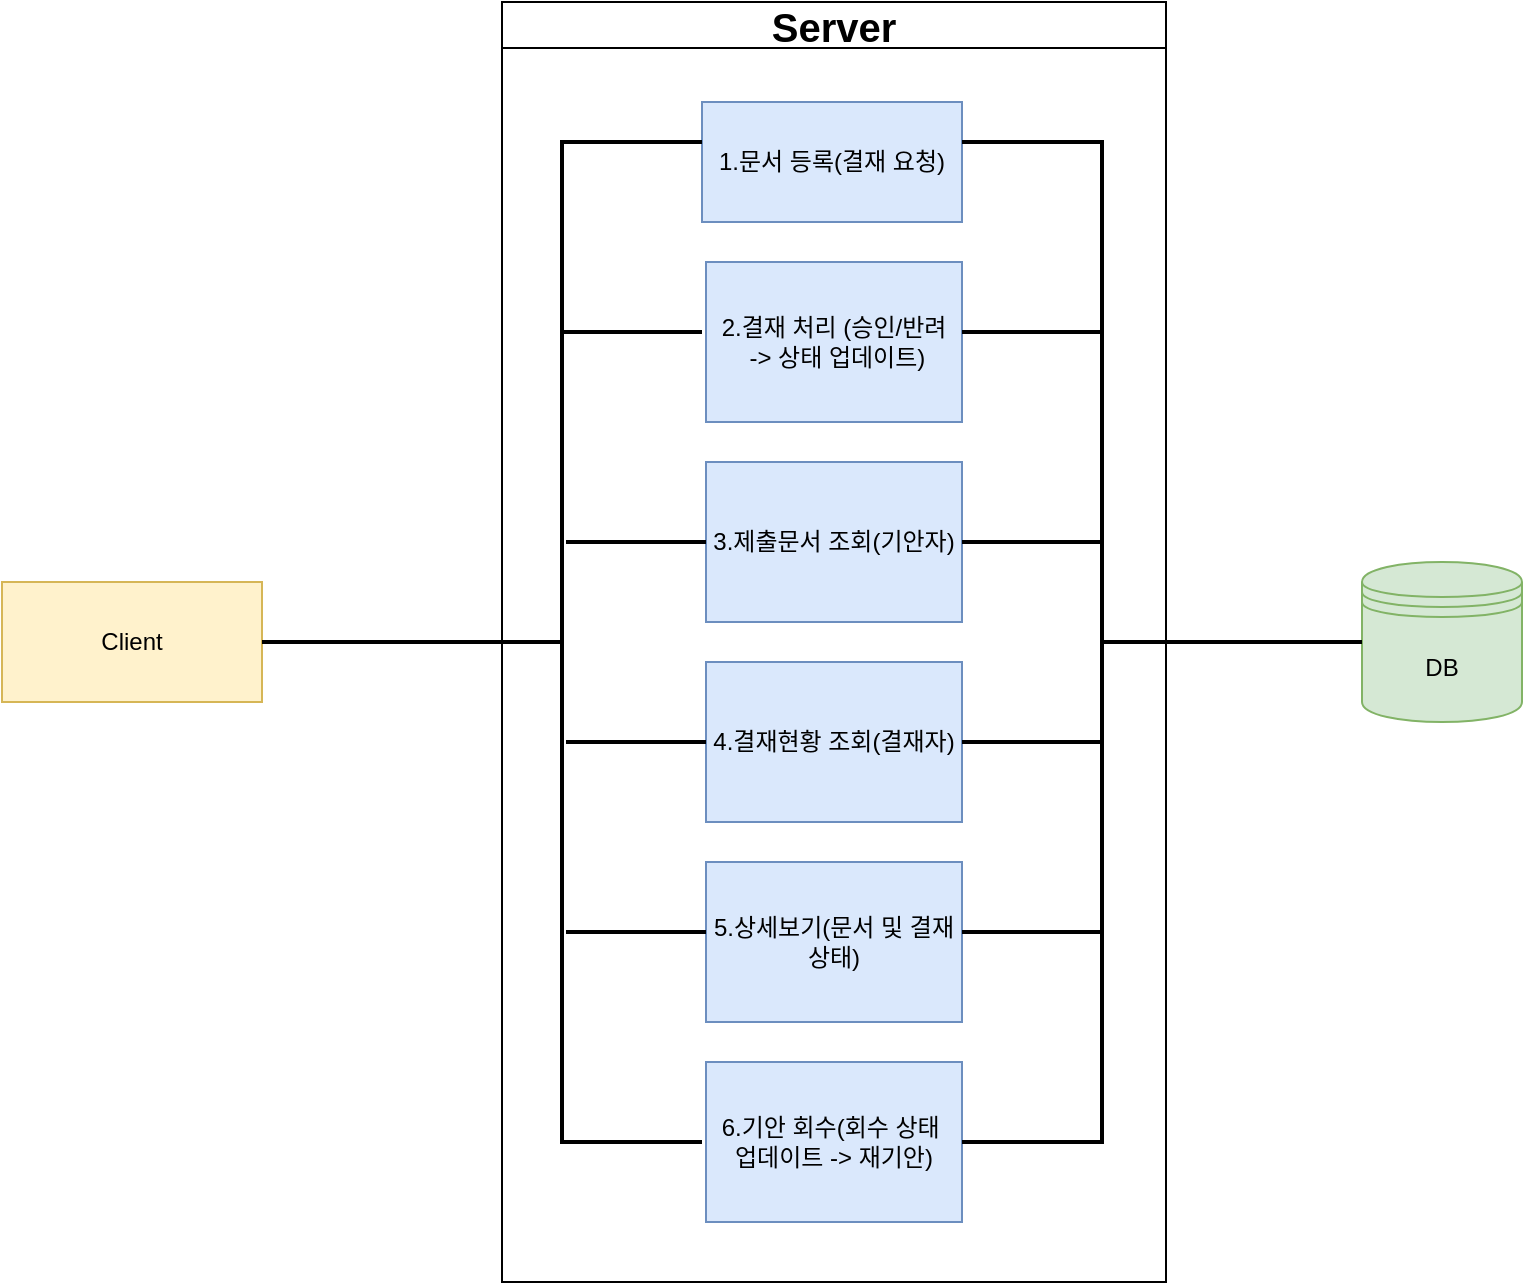 <mxfile version="26.2.14" pages="2">
  <diagram name="페이지-1" id="lal4Vt5fozXLqHP4HIll">
    <mxGraphModel dx="1426" dy="1920" grid="1" gridSize="10" guides="1" tooltips="1" connect="1" arrows="1" fold="1" page="1" pageScale="1" pageWidth="827" pageHeight="1169" math="0" shadow="0">
      <root>
        <mxCell id="0" />
        <mxCell id="1" parent="0" />
        <mxCell id="hOHUTFET84yPkDiCCkdD-1" value="&lt;font style=&quot;font-size: 20px;&quot;&gt;Server&lt;/font&gt;" style="swimlane;whiteSpace=wrap;html=1;" parent="1" vertex="1">
          <mxGeometry x="270" y="-110" width="332" height="640" as="geometry">
            <mxRectangle x="310" y="140" width="140" height="30" as="alternateBounds" />
          </mxGeometry>
        </mxCell>
        <mxCell id="hOHUTFET84yPkDiCCkdD-14" value="2.결재 처리 (승인/반려&lt;div&gt;&amp;nbsp;-&amp;gt; 상태 업데이트)&lt;/div&gt;" style="whiteSpace=wrap;html=1;fillColor=#dae8fc;strokeColor=#6c8ebf;" parent="hOHUTFET84yPkDiCCkdD-1" vertex="1">
          <mxGeometry x="102" y="130" width="128" height="80" as="geometry" />
        </mxCell>
        <mxCell id="hOHUTFET84yPkDiCCkdD-16" value="3.제출문서 조회(기안자)" style="whiteSpace=wrap;html=1;fillColor=#dae8fc;strokeColor=#6c8ebf;" parent="hOHUTFET84yPkDiCCkdD-1" vertex="1">
          <mxGeometry x="102" y="230" width="128" height="80" as="geometry" />
        </mxCell>
        <mxCell id="hOHUTFET84yPkDiCCkdD-17" value="4.결재현황 조회(결재자)" style="whiteSpace=wrap;html=1;fillColor=#dae8fc;strokeColor=#6c8ebf;" parent="hOHUTFET84yPkDiCCkdD-1" vertex="1">
          <mxGeometry x="102" y="330" width="128" height="80" as="geometry" />
        </mxCell>
        <mxCell id="hOHUTFET84yPkDiCCkdD-13" value="1.문서 등록(결재 요청)" style="whiteSpace=wrap;html=1;fillColor=#dae8fc;strokeColor=#6c8ebf;" parent="hOHUTFET84yPkDiCCkdD-1" vertex="1">
          <mxGeometry x="100" y="50" width="130" height="60" as="geometry" />
        </mxCell>
        <mxCell id="hOHUTFET84yPkDiCCkdD-18" value="5.상세보기(문서 및 결재 상태)" style="whiteSpace=wrap;html=1;fillColor=#dae8fc;strokeColor=#6c8ebf;" parent="hOHUTFET84yPkDiCCkdD-1" vertex="1">
          <mxGeometry x="102" y="430" width="128" height="80" as="geometry" />
        </mxCell>
        <mxCell id="hOHUTFET84yPkDiCCkdD-19" value="6.기안 회수(회수 상태&amp;nbsp;&lt;div&gt;업데이트 -&amp;gt; 재기안)&lt;/div&gt;" style="whiteSpace=wrap;html=1;fillColor=#dae8fc;strokeColor=#6c8ebf;" parent="hOHUTFET84yPkDiCCkdD-1" vertex="1">
          <mxGeometry x="102" y="530" width="128" height="80" as="geometry" />
        </mxCell>
        <mxCell id="hOHUTFET84yPkDiCCkdD-31" value="" style="strokeWidth=2;html=1;shape=mxgraph.flowchart.annotation_1;align=left;pointerEvents=1;" parent="hOHUTFET84yPkDiCCkdD-1" vertex="1">
          <mxGeometry x="30" y="70" width="70" height="500" as="geometry" />
        </mxCell>
        <mxCell id="hOHUTFET84yPkDiCCkdD-52" value="" style="strokeWidth=2;html=1;shape=mxgraph.flowchart.annotation_1;align=left;pointerEvents=1;direction=west;" parent="hOHUTFET84yPkDiCCkdD-1" vertex="1">
          <mxGeometry x="230" y="70" width="70" height="500" as="geometry" />
        </mxCell>
        <mxCell id="hOHUTFET84yPkDiCCkdD-57" value="" style="line;strokeWidth=2;html=1;" parent="hOHUTFET84yPkDiCCkdD-1" vertex="1">
          <mxGeometry x="30" y="160" width="70" height="10" as="geometry" />
        </mxCell>
        <mxCell id="hOHUTFET84yPkDiCCkdD-58" value="" style="line;strokeWidth=2;html=1;" parent="hOHUTFET84yPkDiCCkdD-1" vertex="1">
          <mxGeometry x="32" y="265" width="70" height="10" as="geometry" />
        </mxCell>
        <mxCell id="hOHUTFET84yPkDiCCkdD-59" value="" style="line;strokeWidth=2;html=1;" parent="hOHUTFET84yPkDiCCkdD-1" vertex="1">
          <mxGeometry x="32" y="365" width="70" height="10" as="geometry" />
        </mxCell>
        <mxCell id="hOHUTFET84yPkDiCCkdD-60" value="" style="line;strokeWidth=2;html=1;" parent="hOHUTFET84yPkDiCCkdD-1" vertex="1">
          <mxGeometry x="32" y="460" width="70" height="10" as="geometry" />
        </mxCell>
        <mxCell id="hOHUTFET84yPkDiCCkdD-61" value="" style="line;strokeWidth=2;html=1;" parent="hOHUTFET84yPkDiCCkdD-1" vertex="1">
          <mxGeometry x="230" y="160" width="70" height="10" as="geometry" />
        </mxCell>
        <mxCell id="hOHUTFET84yPkDiCCkdD-62" value="" style="line;strokeWidth=2;html=1;" parent="hOHUTFET84yPkDiCCkdD-1" vertex="1">
          <mxGeometry x="230" y="265" width="70" height="10" as="geometry" />
        </mxCell>
        <mxCell id="hOHUTFET84yPkDiCCkdD-63" value="" style="line;strokeWidth=2;html=1;" parent="hOHUTFET84yPkDiCCkdD-1" vertex="1">
          <mxGeometry x="230" y="365" width="70" height="10" as="geometry" />
        </mxCell>
        <mxCell id="hOHUTFET84yPkDiCCkdD-64" value="" style="line;strokeWidth=2;html=1;" parent="hOHUTFET84yPkDiCCkdD-1" vertex="1">
          <mxGeometry x="230" y="460" width="70" height="10" as="geometry" />
        </mxCell>
        <mxCell id="hOHUTFET84yPkDiCCkdD-5" value="DB" style="shape=datastore;whiteSpace=wrap;html=1;fillColor=#d5e8d4;strokeColor=#82b366;" parent="1" vertex="1">
          <mxGeometry x="700" y="170" width="80" height="80" as="geometry" />
        </mxCell>
        <mxCell id="hOHUTFET84yPkDiCCkdD-7" value="Client" style="html=1;whiteSpace=wrap;fillColor=#fff2cc;strokeColor=#d6b656;" parent="1" vertex="1">
          <mxGeometry x="20" y="180" width="130" height="60" as="geometry" />
        </mxCell>
        <mxCell id="hOHUTFET84yPkDiCCkdD-55" value="" style="line;strokeWidth=2;html=1;" parent="1" vertex="1">
          <mxGeometry x="150" y="205" width="150" height="10" as="geometry" />
        </mxCell>
        <mxCell id="hOHUTFET84yPkDiCCkdD-56" value="" style="line;strokeWidth=2;html=1;" parent="1" vertex="1">
          <mxGeometry x="570" y="205" width="130" height="10" as="geometry" />
        </mxCell>
      </root>
    </mxGraphModel>
  </diagram>
  <diagram id="iblBi0GLm4bgIckGMz2D" name="페이지-2">
    <mxGraphModel dx="1426" dy="751" grid="1" gridSize="10" guides="1" tooltips="1" connect="1" arrows="1" fold="1" page="1" pageScale="1" pageWidth="827" pageHeight="1169" math="0" shadow="0">
      <root>
        <mxCell id="0" />
        <mxCell id="1" parent="0" />
        <mxCell id="ppPSehh01aY6O1zD89_i-29" value="" style="edgeStyle=orthogonalEdgeStyle;rounded=0;orthogonalLoop=1;jettySize=auto;html=1;" parent="1" source="ppPSehh01aY6O1zD89_i-26" target="ppPSehh01aY6O1zD89_i-27" edge="1">
          <mxGeometry relative="1" as="geometry">
            <Array as="points">
              <mxPoint x="280" y="260" />
              <mxPoint x="280" y="260" />
            </Array>
          </mxGeometry>
        </mxCell>
        <mxCell id="ppPSehh01aY6O1zD89_i-26" value="&lt;font style=&quot;font-size: 15px;&quot;&gt;Controller&lt;/font&gt;" style="rounded=1;whiteSpace=wrap;html=1;fillColor=#dae8fc;strokeColor=#6c8ebf;" parent="1" vertex="1">
          <mxGeometry x="140" y="240" width="120" height="60" as="geometry" />
        </mxCell>
        <mxCell id="ppPSehh01aY6O1zD89_i-30" value="" style="edgeStyle=orthogonalEdgeStyle;rounded=0;orthogonalLoop=1;jettySize=auto;html=1;" parent="1" source="ppPSehh01aY6O1zD89_i-27" target="ppPSehh01aY6O1zD89_i-28" edge="1">
          <mxGeometry relative="1" as="geometry">
            <Array as="points">
              <mxPoint x="430" y="260" />
              <mxPoint x="430" y="260" />
            </Array>
          </mxGeometry>
        </mxCell>
        <mxCell id="ppPSehh01aY6O1zD89_i-27" value="&lt;font style=&quot;font-size: 15px;&quot;&gt;Service&lt;/font&gt;" style="rounded=1;whiteSpace=wrap;html=1;fillColor=#dae8fc;strokeColor=#6c8ebf;" parent="1" vertex="1">
          <mxGeometry x="294" y="240" width="120" height="60" as="geometry" />
        </mxCell>
        <mxCell id="ppPSehh01aY6O1zD89_i-33" value="" style="edgeStyle=orthogonalEdgeStyle;rounded=0;orthogonalLoop=1;jettySize=auto;html=1;" parent="1" source="ppPSehh01aY6O1zD89_i-28" target="ppPSehh01aY6O1zD89_i-31" edge="1">
          <mxGeometry relative="1" as="geometry">
            <Array as="points">
              <mxPoint x="610" y="260" />
              <mxPoint x="610" y="260" />
            </Array>
          </mxGeometry>
        </mxCell>
        <mxCell id="ppPSehh01aY6O1zD89_i-28" value="&lt;font style=&quot;font-size: 15px;&quot;&gt;Mapper&lt;/font&gt;" style="rounded=1;whiteSpace=wrap;html=1;fillColor=#dae8fc;strokeColor=#6c8ebf;" parent="1" vertex="1">
          <mxGeometry x="450" y="240" width="120" height="60" as="geometry" />
        </mxCell>
        <mxCell id="ppPSehh01aY6O1zD89_i-31" value="&lt;font style=&quot;font-size: 15px;&quot;&gt;DB&lt;/font&gt;" style="shape=datastore;whiteSpace=wrap;html=1;fillColor=#d5e8d4;strokeColor=#82b366;" parent="1" vertex="1">
          <mxGeometry x="620" y="240" width="80" height="60" as="geometry" />
        </mxCell>
        <mxCell id="ppPSehh01aY6O1zD89_i-34" value="" style="edgeStyle=orthogonalEdgeStyle;rounded=0;orthogonalLoop=1;jettySize=auto;html=1;" parent="1" edge="1">
          <mxGeometry relative="1" as="geometry">
            <mxPoint x="620" y="280" as="sourcePoint" />
            <mxPoint x="570" y="280" as="targetPoint" />
            <Array as="points">
              <mxPoint x="580" y="280" />
              <mxPoint x="580" y="280" />
            </Array>
          </mxGeometry>
        </mxCell>
        <mxCell id="ppPSehh01aY6O1zD89_i-36" value="" style="edgeStyle=orthogonalEdgeStyle;rounded=0;orthogonalLoop=1;jettySize=auto;html=1;" parent="1" edge="1">
          <mxGeometry relative="1" as="geometry">
            <mxPoint x="450" y="280" as="sourcePoint" />
            <mxPoint x="414" y="280" as="targetPoint" />
            <Array as="points">
              <mxPoint x="424" y="280" />
              <mxPoint x="424" y="280" />
            </Array>
          </mxGeometry>
        </mxCell>
        <mxCell id="ppPSehh01aY6O1zD89_i-38" value="" style="edgeStyle=orthogonalEdgeStyle;rounded=0;orthogonalLoop=1;jettySize=auto;html=1;exitX=0;exitY=0.75;exitDx=0;exitDy=0;" parent="1" source="ppPSehh01aY6O1zD89_i-27" edge="1">
          <mxGeometry relative="1" as="geometry">
            <mxPoint x="290" y="280" as="sourcePoint" />
            <mxPoint x="260" y="280" as="targetPoint" />
            <Array as="points">
              <mxPoint x="294" y="280" />
            </Array>
          </mxGeometry>
        </mxCell>
      </root>
    </mxGraphModel>
  </diagram>
</mxfile>
